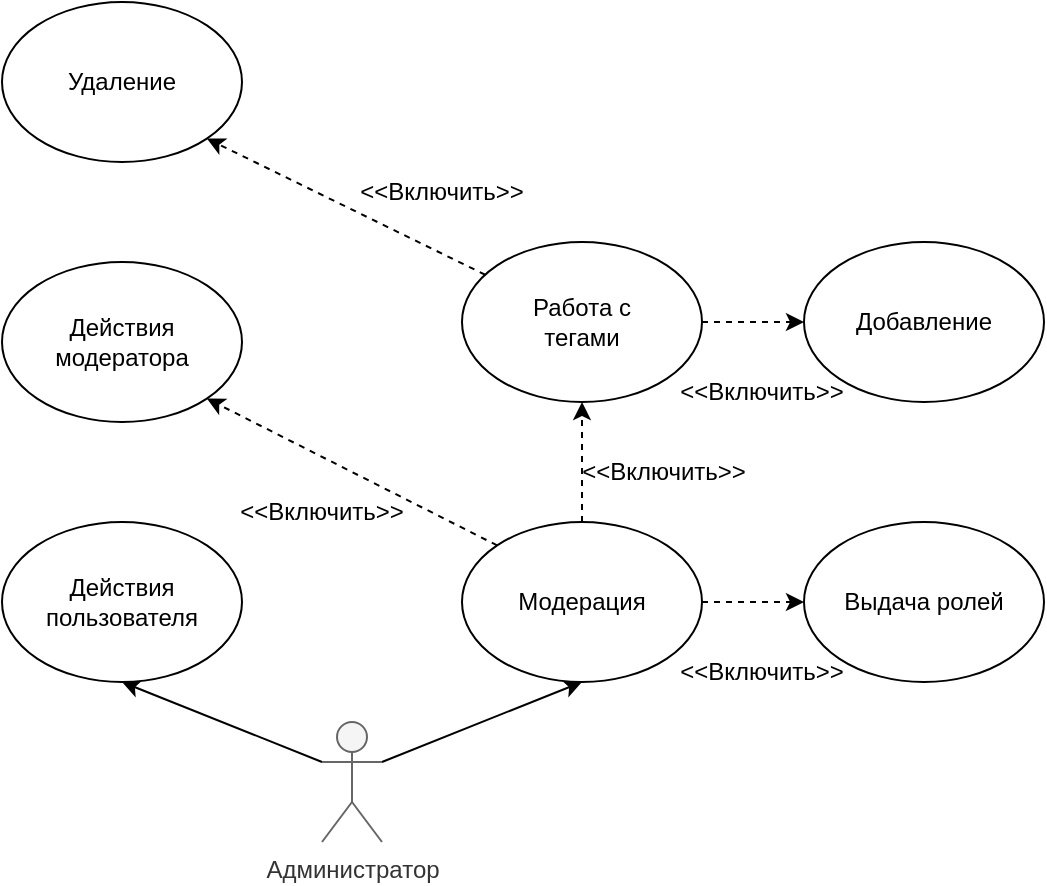<mxfile version="25.0.3">
  <diagram name="Page-1" id="WZpd2wz3iqVslCohE31L">
    <mxGraphModel dx="1562" dy="1948" grid="1" gridSize="10" guides="1" tooltips="1" connect="1" arrows="1" fold="1" page="1" pageScale="1" pageWidth="827" pageHeight="1169" math="0" shadow="0">
      <root>
        <mxCell id="0" />
        <mxCell id="1" parent="0" />
        <mxCell id="Dxm3KlD7y4XThAHpApzf-5" style="rounded=0;orthogonalLoop=1;jettySize=auto;html=1;exitX=0;exitY=0.333;exitDx=0;exitDy=0;exitPerimeter=0;entryX=0.5;entryY=1;entryDx=0;entryDy=0;" parent="1" source="Dxm3KlD7y4XThAHpApzf-1" target="Dxm3KlD7y4XThAHpApzf-3" edge="1">
          <mxGeometry relative="1" as="geometry" />
        </mxCell>
        <mxCell id="Dxm3KlD7y4XThAHpApzf-6" style="rounded=0;orthogonalLoop=1;jettySize=auto;html=1;exitX=1;exitY=0.333;exitDx=0;exitDy=0;exitPerimeter=0;entryX=0.5;entryY=1;entryDx=0;entryDy=0;" parent="1" source="Dxm3KlD7y4XThAHpApzf-1" target="Dxm3KlD7y4XThAHpApzf-4" edge="1">
          <mxGeometry relative="1" as="geometry" />
        </mxCell>
        <mxCell id="Dxm3KlD7y4XThAHpApzf-1" value="Администратор" style="shape=umlActor;verticalLabelPosition=bottom;verticalAlign=top;html=1;outlineConnect=0;fillColor=#f5f5f5;fontColor=#333333;strokeColor=#666666;" parent="1" vertex="1">
          <mxGeometry x="399" y="310" width="30" height="60" as="geometry" />
        </mxCell>
        <mxCell id="Dxm3KlD7y4XThAHpApzf-3" value="&lt;div&gt;Действия&lt;br&gt;&lt;/div&gt;&lt;div&gt;пользователя&lt;br&gt;&lt;/div&gt;" style="ellipse;whiteSpace=wrap;html=1;" parent="1" vertex="1">
          <mxGeometry x="239" y="210" width="120" height="80" as="geometry" />
        </mxCell>
        <mxCell id="Dxm3KlD7y4XThAHpApzf-12" style="rounded=0;orthogonalLoop=1;jettySize=auto;html=1;entryX=0.5;entryY=1;entryDx=0;entryDy=0;dashed=1;" parent="1" source="Dxm3KlD7y4XThAHpApzf-4" target="Dxm3KlD7y4XThAHpApzf-10" edge="1">
          <mxGeometry relative="1" as="geometry" />
        </mxCell>
        <mxCell id="Dxm3KlD7y4XThAHpApzf-14" style="edgeStyle=orthogonalEdgeStyle;rounded=0;orthogonalLoop=1;jettySize=auto;html=1;exitX=1;exitY=0.5;exitDx=0;exitDy=0;entryX=0;entryY=0.5;entryDx=0;entryDy=0;dashed=1;" parent="1" source="Dxm3KlD7y4XThAHpApzf-4" target="Dxm3KlD7y4XThAHpApzf-11" edge="1">
          <mxGeometry relative="1" as="geometry" />
        </mxCell>
        <mxCell id="Dxm3KlD7y4XThAHpApzf-17" style="rounded=0;orthogonalLoop=1;jettySize=auto;html=1;exitX=0;exitY=0;exitDx=0;exitDy=0;entryX=1;entryY=1;entryDx=0;entryDy=0;dashed=1;" parent="1" source="Dxm3KlD7y4XThAHpApzf-4" target="Dxm3KlD7y4XThAHpApzf-7" edge="1">
          <mxGeometry relative="1" as="geometry" />
        </mxCell>
        <mxCell id="Dxm3KlD7y4XThAHpApzf-4" value="Модерация" style="ellipse;whiteSpace=wrap;html=1;" parent="1" vertex="1">
          <mxGeometry x="469" y="210" width="120" height="80" as="geometry" />
        </mxCell>
        <mxCell id="Dxm3KlD7y4XThAHpApzf-7" value="&lt;div&gt;Действия&lt;/div&gt;&lt;div&gt;модератора&lt;br&gt;&lt;/div&gt;" style="ellipse;whiteSpace=wrap;html=1;" parent="1" vertex="1">
          <mxGeometry x="239" y="80" width="120" height="80" as="geometry" />
        </mxCell>
        <mxCell id="Dxm3KlD7y4XThAHpApzf-8" value="Добавление" style="ellipse;whiteSpace=wrap;html=1;" parent="1" vertex="1">
          <mxGeometry x="640" y="70" width="120" height="80" as="geometry" />
        </mxCell>
        <mxCell id="Dxm3KlD7y4XThAHpApzf-9" value="Удаление" style="ellipse;whiteSpace=wrap;html=1;" parent="1" vertex="1">
          <mxGeometry x="239" y="-50" width="120" height="80" as="geometry" />
        </mxCell>
        <mxCell id="Dxm3KlD7y4XThAHpApzf-15" style="rounded=0;orthogonalLoop=1;jettySize=auto;html=1;entryX=0;entryY=0.5;entryDx=0;entryDy=0;dashed=1;" parent="1" source="Dxm3KlD7y4XThAHpApzf-10" target="Dxm3KlD7y4XThAHpApzf-8" edge="1">
          <mxGeometry relative="1" as="geometry" />
        </mxCell>
        <mxCell id="Dxm3KlD7y4XThAHpApzf-16" style="rounded=0;orthogonalLoop=1;jettySize=auto;html=1;entryX=1;entryY=1;entryDx=0;entryDy=0;dashed=1;" parent="1" source="Dxm3KlD7y4XThAHpApzf-10" target="Dxm3KlD7y4XThAHpApzf-9" edge="1">
          <mxGeometry relative="1" as="geometry" />
        </mxCell>
        <mxCell id="Dxm3KlD7y4XThAHpApzf-10" value="&lt;div&gt;Работа с&lt;/div&gt;&lt;div&gt;тегами&lt;/div&gt;" style="ellipse;whiteSpace=wrap;html=1;" parent="1" vertex="1">
          <mxGeometry x="469" y="70" width="120" height="80" as="geometry" />
        </mxCell>
        <mxCell id="Dxm3KlD7y4XThAHpApzf-11" value="Выдача ролей" style="ellipse;whiteSpace=wrap;html=1;" parent="1" vertex="1">
          <mxGeometry x="640" y="210" width="120" height="80" as="geometry" />
        </mxCell>
        <mxCell id="Dxm3KlD7y4XThAHpApzf-18" value="&amp;lt;&amp;lt;Включить&amp;gt;&amp;gt;" style="text;html=1;align=center;verticalAlign=middle;whiteSpace=wrap;rounded=0;" parent="1" vertex="1">
          <mxGeometry x="429" y="30" width="60" height="30" as="geometry" />
        </mxCell>
        <mxCell id="Dxm3KlD7y4XThAHpApzf-19" value="&amp;lt;&amp;lt;Включить&amp;gt;&amp;gt;" style="text;html=1;align=center;verticalAlign=middle;whiteSpace=wrap;rounded=0;" parent="1" vertex="1">
          <mxGeometry x="540" y="170" width="60" height="30" as="geometry" />
        </mxCell>
        <mxCell id="Dxm3KlD7y4XThAHpApzf-22" value="&amp;lt;&amp;lt;Включить&amp;gt;&amp;gt;" style="text;html=1;align=center;verticalAlign=middle;whiteSpace=wrap;rounded=0;" parent="1" vertex="1">
          <mxGeometry x="589" y="130" width="60" height="30" as="geometry" />
        </mxCell>
        <mxCell id="Dxm3KlD7y4XThAHpApzf-23" value="&amp;lt;&amp;lt;Включить&amp;gt;&amp;gt;" style="text;html=1;align=center;verticalAlign=middle;whiteSpace=wrap;rounded=0;" parent="1" vertex="1">
          <mxGeometry x="589" y="270" width="60" height="30" as="geometry" />
        </mxCell>
        <mxCell id="Dxm3KlD7y4XThAHpApzf-25" value="&amp;lt;&amp;lt;Включить&amp;gt;&amp;gt;" style="text;html=1;align=center;verticalAlign=middle;whiteSpace=wrap;rounded=0;" parent="1" vertex="1">
          <mxGeometry x="369" y="190" width="60" height="30" as="geometry" />
        </mxCell>
      </root>
    </mxGraphModel>
  </diagram>
</mxfile>
